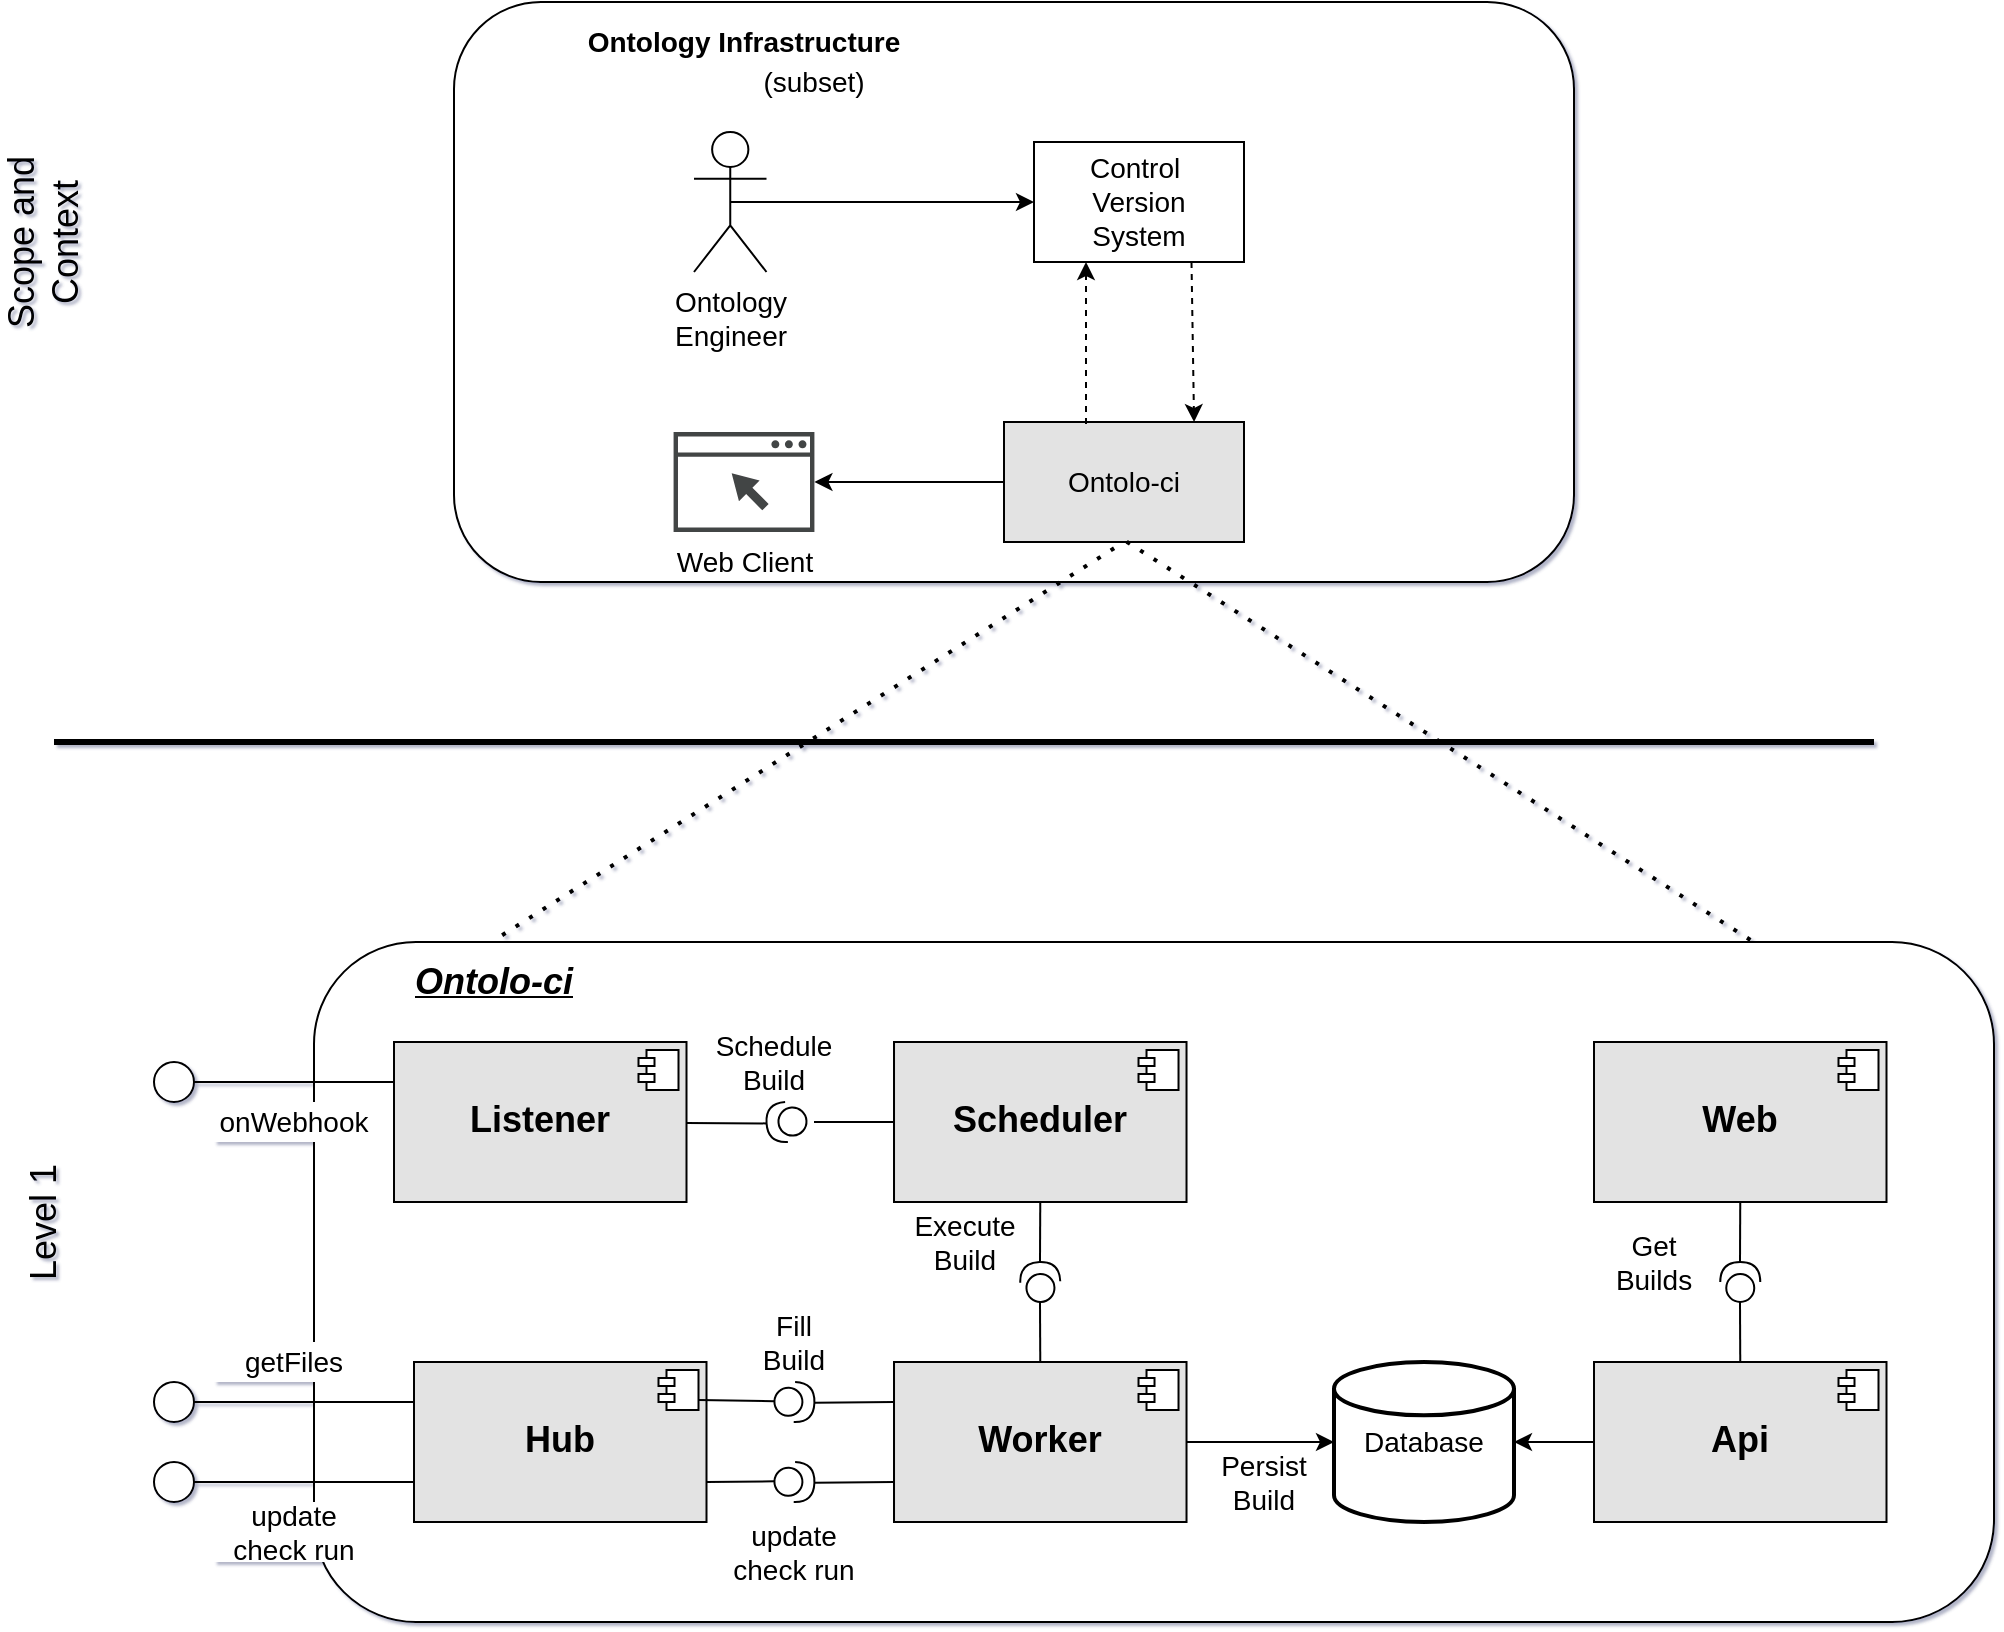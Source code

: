 <mxfile version="14.4.4" type="device"><diagram id="bFg5om8kjGYzL4sReu6u" name="Page-1"><mxGraphModel dx="1822" dy="1092" grid="1" gridSize="10" guides="1" tooltips="1" connect="1" arrows="1" fold="1" page="0" pageScale="1" pageWidth="850" pageHeight="1100" background="none" math="0" shadow="1"><root><mxCell id="0"/><mxCell id="1" parent="0"/><mxCell id="5hVhILKeXO7DL3yJJpuj-1" value="" style="rounded=1;whiteSpace=wrap;html=1;" vertex="1" parent="1"><mxGeometry x="150" y="-70" width="560" height="290" as="geometry"/></mxCell><mxCell id="5hVhILKeXO7DL3yJJpuj-2" value="Control&amp;nbsp;&lt;br style=&quot;font-size: 14px;&quot;&gt;Version&lt;br style=&quot;font-size: 14px;&quot;&gt;System" style="rounded=0;whiteSpace=wrap;html=1;fontStyle=0;fontSize=14;" vertex="1" parent="1"><mxGeometry x="440" width="105" height="60" as="geometry"/></mxCell><mxCell id="5hVhILKeXO7DL3yJJpuj-3" value="Ontology&lt;br&gt;Engineer" style="shape=umlActor;verticalLabelPosition=bottom;verticalAlign=top;html=1;outlineConnect=0;fontSize=14;" vertex="1" parent="1"><mxGeometry x="270" y="-5" width="36.25" height="70" as="geometry"/></mxCell><mxCell id="5hVhILKeXO7DL3yJJpuj-6" value="Ontology Infrastructure" style="text;html=1;strokeColor=none;fillColor=none;align=center;verticalAlign=middle;whiteSpace=wrap;rounded=0;fontSize=14;fontStyle=1" vertex="1" parent="1"><mxGeometry x="200" y="-60" width="190" height="20" as="geometry"/></mxCell><mxCell id="5hVhILKeXO7DL3yJJpuj-8" value="Ontolo-ci" style="rounded=0;whiteSpace=wrap;html=1;fontSize=14;fillColor=#E3E3E3;" vertex="1" parent="1"><mxGeometry x="425" y="140" width="120" height="60" as="geometry"/></mxCell><mxCell id="5hVhILKeXO7DL3yJJpuj-9" value="" style="endArrow=classic;html=1;fontSize=14;exitX=0.75;exitY=1;exitDx=0;exitDy=0;entryX=0.792;entryY=0;entryDx=0;entryDy=0;dashed=1;entryPerimeter=0;" edge="1" parent="1" source="5hVhILKeXO7DL3yJJpuj-2" target="5hVhILKeXO7DL3yJJpuj-8"><mxGeometry width="50" height="50" relative="1" as="geometry"><mxPoint x="470" y="120" as="sourcePoint"/><mxPoint x="530" y="87" as="targetPoint"/></mxGeometry></mxCell><mxCell id="5hVhILKeXO7DL3yJJpuj-10" value="" style="endArrow=classic;html=1;fontSize=14;dashed=1;" edge="1" parent="1"><mxGeometry width="50" height="50" relative="1" as="geometry"><mxPoint x="466" y="141" as="sourcePoint"/><mxPoint x="466" y="60" as="targetPoint"/></mxGeometry></mxCell><mxCell id="5hVhILKeXO7DL3yJJpuj-11" value="" style="endArrow=classic;startArrow=none;html=1;fontSize=14;entryX=0;entryY=0.5;entryDx=0;entryDy=0;exitX=0.5;exitY=0.5;exitDx=0;exitDy=0;exitPerimeter=0;startFill=0;" edge="1" parent="1" source="5hVhILKeXO7DL3yJJpuj-3" target="5hVhILKeXO7DL3yJJpuj-2"><mxGeometry width="50" height="50" relative="1" as="geometry"><mxPoint x="310" y="70" as="sourcePoint"/><mxPoint x="360" y="20" as="targetPoint"/></mxGeometry></mxCell><mxCell id="5hVhILKeXO7DL3yJJpuj-12" value="(subset)" style="text;html=1;strokeColor=none;fillColor=none;align=center;verticalAlign=middle;whiteSpace=wrap;rounded=0;fontSize=14;" vertex="1" parent="1"><mxGeometry x="310" y="-40" width="40" height="20" as="geometry"/></mxCell><mxCell id="5hVhILKeXO7DL3yJJpuj-13" value="Web Client" style="pointerEvents=1;shadow=0;dashed=0;html=1;strokeColor=none;fillColor=#434445;aspect=fixed;labelPosition=center;verticalLabelPosition=bottom;verticalAlign=top;align=center;outlineConnect=0;shape=mxgraph.vvd.web_browser;fontSize=14;" vertex="1" parent="1"><mxGeometry x="259.79" y="145" width="70.42" height="50" as="geometry"/></mxCell><mxCell id="5hVhILKeXO7DL3yJJpuj-14" value="" style="endArrow=classic;html=1;fontSize=14;exitX=0;exitY=0.5;exitDx=0;exitDy=0;" edge="1" parent="1" source="5hVhILKeXO7DL3yJJpuj-8" target="5hVhILKeXO7DL3yJJpuj-13"><mxGeometry width="50" height="50" relative="1" as="geometry"><mxPoint x="360" y="200" as="sourcePoint"/><mxPoint x="410" y="150" as="targetPoint"/></mxGeometry></mxCell><mxCell id="5hVhILKeXO7DL3yJJpuj-16" value="" style="rounded=1;whiteSpace=wrap;html=1;" vertex="1" parent="1"><mxGeometry x="80" y="400" width="840" height="340" as="geometry"/></mxCell><mxCell id="5hVhILKeXO7DL3yJJpuj-17" value="&lt;p style=&quot;text-align: center ; margin: 6px 0px 0px&quot;&gt;&lt;br&gt;&lt;/p&gt;&lt;p style=&quot;text-align: center ; margin: 6px 0px 0px&quot;&gt;&lt;font style=&quot;font-size: 18px&quot;&gt;&lt;b&gt;Listener&lt;/b&gt;&lt;/font&gt;&lt;/p&gt;&lt;p style=&quot;text-align: center ; margin: 0px 0px 0px 8px&quot;&gt;&lt;br&gt;&lt;/p&gt;" style="align=left;overflow=fill;html=1;dropTarget=0;strokeColor=#000000;fillColor=#E3E3E3;fontSize=14;" vertex="1" parent="1"><mxGeometry x="120" y="450" width="146.25" height="80" as="geometry"/></mxCell><mxCell id="5hVhILKeXO7DL3yJJpuj-18" value="" style="shape=component;jettyWidth=8;jettyHeight=4;" vertex="1" parent="5hVhILKeXO7DL3yJJpuj-17"><mxGeometry x="1" width="20" height="20" relative="1" as="geometry"><mxPoint x="-24" y="4" as="offset"/></mxGeometry></mxCell><mxCell id="5hVhILKeXO7DL3yJJpuj-19" value="&lt;p style=&quot;text-align: center ; margin: 6px 0px 0px&quot;&gt;&lt;br&gt;&lt;/p&gt;&lt;p style=&quot;text-align: center ; margin: 6px 0px 0px&quot;&gt;&lt;span style=&quot;font-size: 18px&quot;&gt;&lt;b&gt;Scheduler&lt;/b&gt;&lt;/span&gt;&lt;/p&gt;&lt;p style=&quot;text-align: center ; margin: 0px 0px 0px 8px&quot;&gt;&lt;br&gt;&lt;/p&gt;" style="align=left;overflow=fill;html=1;dropTarget=0;strokeColor=#000000;fillColor=#E3E3E3;fontSize=14;" vertex="1" parent="1"><mxGeometry x="370.01" y="450" width="146.25" height="80" as="geometry"/></mxCell><mxCell id="5hVhILKeXO7DL3yJJpuj-20" value="" style="shape=component;jettyWidth=8;jettyHeight=4;" vertex="1" parent="5hVhILKeXO7DL3yJJpuj-19"><mxGeometry x="1" width="20" height="20" relative="1" as="geometry"><mxPoint x="-24" y="4" as="offset"/></mxGeometry></mxCell><mxCell id="5hVhILKeXO7DL3yJJpuj-21" value="&lt;p style=&quot;text-align: center ; margin: 6px 0px 0px&quot;&gt;&lt;br&gt;&lt;/p&gt;&lt;p style=&quot;text-align: center ; margin: 6px 0px 0px&quot;&gt;&lt;span style=&quot;font-size: 18px&quot;&gt;&lt;b&gt;Hub&lt;/b&gt;&lt;/span&gt;&lt;/p&gt;&lt;p style=&quot;text-align: center ; margin: 0px 0px 0px 8px&quot;&gt;&lt;br&gt;&lt;/p&gt;" style="align=left;overflow=fill;html=1;dropTarget=0;strokeColor=#000000;fillColor=#E3E3E3;fontSize=14;" vertex="1" parent="1"><mxGeometry x="130" y="610" width="146.25" height="80" as="geometry"/></mxCell><mxCell id="5hVhILKeXO7DL3yJJpuj-22" value="" style="shape=component;jettyWidth=8;jettyHeight=4;" vertex="1" parent="5hVhILKeXO7DL3yJJpuj-21"><mxGeometry x="1" width="20" height="20" relative="1" as="geometry"><mxPoint x="-24" y="4" as="offset"/></mxGeometry></mxCell><mxCell id="5hVhILKeXO7DL3yJJpuj-23" value="&lt;p style=&quot;text-align: center ; margin: 6px 0px 0px&quot;&gt;&lt;br&gt;&lt;/p&gt;&lt;p style=&quot;text-align: center ; margin: 6px 0px 0px&quot;&gt;&lt;span style=&quot;font-size: 18px&quot;&gt;&lt;b&gt;Worker&lt;/b&gt;&lt;/span&gt;&lt;/p&gt;&lt;p style=&quot;text-align: center ; margin: 0px 0px 0px 8px&quot;&gt;&lt;br&gt;&lt;/p&gt;" style="align=left;overflow=fill;html=1;dropTarget=0;strokeColor=#000000;fillColor=#E3E3E3;fontSize=14;" vertex="1" parent="1"><mxGeometry x="370.01" y="610" width="146.25" height="80" as="geometry"/></mxCell><mxCell id="5hVhILKeXO7DL3yJJpuj-24" value="" style="shape=component;jettyWidth=8;jettyHeight=4;" vertex="1" parent="5hVhILKeXO7DL3yJJpuj-23"><mxGeometry x="1" width="20" height="20" relative="1" as="geometry"><mxPoint x="-24" y="4" as="offset"/></mxGeometry></mxCell><mxCell id="5hVhILKeXO7DL3yJJpuj-25" value="&lt;p style=&quot;text-align: center ; margin: 6px 0px 0px&quot;&gt;&lt;br&gt;&lt;/p&gt;&lt;p style=&quot;text-align: center ; margin: 6px 0px 0px&quot;&gt;&lt;span style=&quot;font-size: 18px&quot;&gt;&lt;b&gt;Api&lt;/b&gt;&lt;/span&gt;&lt;/p&gt;&lt;p style=&quot;text-align: center ; margin: 0px 0px 0px 8px&quot;&gt;&lt;br&gt;&lt;/p&gt;" style="align=left;overflow=fill;html=1;dropTarget=0;strokeColor=#000000;fillColor=#E3E3E3;fontSize=14;" vertex="1" parent="1"><mxGeometry x="720" y="610" width="146.25" height="80" as="geometry"/></mxCell><mxCell id="5hVhILKeXO7DL3yJJpuj-26" value="" style="shape=component;jettyWidth=8;jettyHeight=4;" vertex="1" parent="5hVhILKeXO7DL3yJJpuj-25"><mxGeometry x="1" width="20" height="20" relative="1" as="geometry"><mxPoint x="-24" y="4" as="offset"/></mxGeometry></mxCell><mxCell id="5hVhILKeXO7DL3yJJpuj-27" value="&lt;p style=&quot;text-align: center ; margin: 6px 0px 0px&quot;&gt;&lt;br&gt;&lt;/p&gt;&lt;p style=&quot;text-align: center ; margin: 6px 0px 0px&quot;&gt;&lt;span style=&quot;font-size: 18px&quot;&gt;&lt;b&gt;Web&lt;/b&gt;&lt;/span&gt;&lt;/p&gt;&lt;p style=&quot;text-align: center ; margin: 0px 0px 0px 8px&quot;&gt;&lt;br&gt;&lt;/p&gt;" style="align=left;overflow=fill;html=1;dropTarget=0;strokeColor=#000000;fillColor=#E3E3E3;fontSize=14;" vertex="1" parent="1"><mxGeometry x="720" y="450" width="146.25" height="80" as="geometry"/></mxCell><mxCell id="5hVhILKeXO7DL3yJJpuj-28" value="" style="shape=component;jettyWidth=8;jettyHeight=4;" vertex="1" parent="5hVhILKeXO7DL3yJJpuj-27"><mxGeometry x="1" width="20" height="20" relative="1" as="geometry"><mxPoint x="-24" y="4" as="offset"/></mxGeometry></mxCell><mxCell id="5hVhILKeXO7DL3yJJpuj-33" value="" style="ellipse;whiteSpace=wrap;html=1;fontSize=14;" vertex="1" parent="1"><mxGeometry y="460" width="20" height="20" as="geometry"/></mxCell><mxCell id="5hVhILKeXO7DL3yJJpuj-34" value="" style="endArrow=none;html=1;fontSize=14;strokeWidth=3;" edge="1" parent="1"><mxGeometry width="50" height="50" relative="1" as="geometry"><mxPoint x="-50" y="300" as="sourcePoint"/><mxPoint x="860" y="300" as="targetPoint"/></mxGeometry></mxCell><mxCell id="5hVhILKeXO7DL3yJJpuj-35" value="" style="endArrow=none;dashed=1;html=1;dashPattern=1 3;strokeWidth=2;fontSize=14;entryX=0.5;entryY=1;entryDx=0;entryDy=0;exitX=0.112;exitY=-0.01;exitDx=0;exitDy=0;exitPerimeter=0;" edge="1" parent="1" source="5hVhILKeXO7DL3yJJpuj-16" target="5hVhILKeXO7DL3yJJpuj-8"><mxGeometry width="50" height="50" relative="1" as="geometry"><mxPoint x="400" y="280" as="sourcePoint"/><mxPoint x="450" y="230" as="targetPoint"/></mxGeometry></mxCell><mxCell id="5hVhILKeXO7DL3yJJpuj-36" value="" style="endArrow=none;dashed=1;html=1;dashPattern=1 3;strokeWidth=2;fontSize=14;exitX=0.855;exitY=-0.003;exitDx=0;exitDy=0;exitPerimeter=0;" edge="1" parent="1" source="5hVhILKeXO7DL3yJJpuj-16"><mxGeometry width="50" height="50" relative="1" as="geometry"><mxPoint x="176.24" y="407.1" as="sourcePoint"/><mxPoint x="485" y="199" as="targetPoint"/></mxGeometry></mxCell><mxCell id="5hVhILKeXO7DL3yJJpuj-37" value="Ontolo-ci" style="text;html=1;strokeColor=none;fillColor=none;align=center;verticalAlign=middle;whiteSpace=wrap;rounded=0;fontSize=18;fontStyle=7" vertex="1" parent="1"><mxGeometry x="110" y="410" width="120" height="20" as="geometry"/></mxCell><mxCell id="5hVhILKeXO7DL3yJJpuj-39" value="" style="endArrow=none;html=1;strokeWidth=1;fontSize=18;entryX=0;entryY=0.25;entryDx=0;entryDy=0;exitX=1;exitY=0.5;exitDx=0;exitDy=0;" edge="1" parent="1" source="5hVhILKeXO7DL3yJJpuj-33" target="5hVhILKeXO7DL3yJJpuj-17"><mxGeometry width="50" height="50" relative="1" as="geometry"><mxPoint x="20" y="520" as="sourcePoint"/><mxPoint x="70" y="470" as="targetPoint"/></mxGeometry></mxCell><mxCell id="5hVhILKeXO7DL3yJJpuj-40" value="onWebhook" style="text;html=1;strokeColor=none;align=center;verticalAlign=middle;whiteSpace=wrap;rounded=0;fontSize=14;fillColor=#ffffff;" vertex="1" parent="1"><mxGeometry x="30" y="480" width="80" height="20" as="geometry"/></mxCell><mxCell id="5hVhILKeXO7DL3yJJpuj-44" value="Schedule Build" style="text;html=1;strokeColor=none;fillColor=none;align=center;verticalAlign=middle;whiteSpace=wrap;rounded=0;fontSize=14;" vertex="1" parent="1"><mxGeometry x="290" y="450" width="40" height="20" as="geometry"/></mxCell><mxCell id="5hVhILKeXO7DL3yJJpuj-52" value="" style="shape=providedRequiredInterface;html=1;verticalLabelPosition=bottom;strokeColor=#000000;fillColor=#ffffff;fontSize=14;rotation=-92;" vertex="1" parent="1"><mxGeometry x="433.13" y="560" width="20" height="20" as="geometry"/></mxCell><mxCell id="5hVhILKeXO7DL3yJJpuj-54" value="" style="endArrow=none;html=1;strokeWidth=1;fontSize=14;entryX=0.5;entryY=1;entryDx=0;entryDy=0;" edge="1" parent="1" target="5hVhILKeXO7DL3yJJpuj-19"><mxGeometry width="50" height="50" relative="1" as="geometry"><mxPoint x="443" y="560" as="sourcePoint"/><mxPoint x="450" y="550" as="targetPoint"/></mxGeometry></mxCell><mxCell id="5hVhILKeXO7DL3yJJpuj-55" value="" style="endArrow=none;html=1;strokeWidth=1;fontSize=14;exitX=0.5;exitY=0;exitDx=0;exitDy=0;" edge="1" parent="1" source="5hVhILKeXO7DL3yJJpuj-23"><mxGeometry width="50" height="50" relative="1" as="geometry"><mxPoint x="410" y="640" as="sourcePoint"/><mxPoint x="443" y="580" as="targetPoint"/></mxGeometry></mxCell><mxCell id="5hVhILKeXO7DL3yJJpuj-56" value="" style="shape=providedRequiredInterface;html=1;verticalLabelPosition=bottom;strokeColor=#000000;fillColor=#ffffff;fontSize=14;rotation=-184;" vertex="1" parent="1"><mxGeometry x="306.25" y="480" width="20" height="20" as="geometry"/></mxCell><mxCell id="5hVhILKeXO7DL3yJJpuj-57" value="" style="endArrow=none;html=1;strokeWidth=1;fontSize=14;entryX=0;entryY=0.5;entryDx=0;entryDy=0;" edge="1" parent="1" target="5hVhILKeXO7DL3yJJpuj-19"><mxGeometry width="50" height="50" relative="1" as="geometry"><mxPoint x="330" y="490" as="sourcePoint"/><mxPoint x="340" y="480" as="targetPoint"/></mxGeometry></mxCell><mxCell id="5hVhILKeXO7DL3yJJpuj-58" value="" style="endArrow=none;html=1;strokeWidth=1;fontSize=14;entryX=1;entryY=0.5;entryDx=0;entryDy=0;entryPerimeter=0;" edge="1" parent="1" source="5hVhILKeXO7DL3yJJpuj-17" target="5hVhILKeXO7DL3yJJpuj-56"><mxGeometry width="50" height="50" relative="1" as="geometry"><mxPoint x="230" y="560" as="sourcePoint"/><mxPoint x="300" y="489" as="targetPoint"/></mxGeometry></mxCell><mxCell id="5hVhILKeXO7DL3yJJpuj-59" value="" style="shape=providedRequiredInterface;html=1;verticalLabelPosition=bottom;strokeColor=#000000;fillColor=#ffffff;fontSize=14;rotation=2;" vertex="1" parent="1"><mxGeometry x="310.21" y="620" width="20" height="20" as="geometry"/></mxCell><mxCell id="5hVhILKeXO7DL3yJJpuj-60" value="" style="endArrow=none;html=1;strokeWidth=1;fontSize=14;entryX=0;entryY=0.25;entryDx=0;entryDy=0;exitX=1;exitY=0.5;exitDx=0;exitDy=0;exitPerimeter=0;" edge="1" parent="1" source="5hVhILKeXO7DL3yJJpuj-59" target="5hVhILKeXO7DL3yJJpuj-23"><mxGeometry width="50" height="50" relative="1" as="geometry"><mxPoint x="330" y="650" as="sourcePoint"/><mxPoint x="370" y="630" as="targetPoint"/></mxGeometry></mxCell><mxCell id="5hVhILKeXO7DL3yJJpuj-61" value="" style="endArrow=none;html=1;strokeWidth=1;fontSize=14;exitX=1;exitY=0.75;exitDx=0;exitDy=0;entryX=0;entryY=0.5;entryDx=0;entryDy=0;entryPerimeter=0;" edge="1" parent="1" source="5hVhILKeXO7DL3yJJpuj-22" target="5hVhILKeXO7DL3yJJpuj-59"><mxGeometry width="50" height="50" relative="1" as="geometry"><mxPoint x="260" y="690" as="sourcePoint"/><mxPoint x="310" y="650" as="targetPoint"/></mxGeometry></mxCell><mxCell id="5hVhILKeXO7DL3yJJpuj-62" value="Execute Build" style="text;html=1;strokeColor=none;fillColor=none;align=center;verticalAlign=middle;whiteSpace=wrap;rounded=0;fontSize=14;" vertex="1" parent="1"><mxGeometry x="378.13" y="540" width="55" height="20" as="geometry"/></mxCell><mxCell id="5hVhILKeXO7DL3yJJpuj-63" value="Fill Build" style="text;html=1;strokeColor=none;fillColor=none;align=center;verticalAlign=middle;whiteSpace=wrap;rounded=0;fontSize=14;" vertex="1" parent="1"><mxGeometry x="300.21" y="590" width="40" height="20" as="geometry"/></mxCell><mxCell id="5hVhILKeXO7DL3yJJpuj-64" value="" style="shape=providedRequiredInterface;html=1;verticalLabelPosition=bottom;strokeColor=#000000;fillColor=#ffffff;fontSize=14;rotation=-90;" vertex="1" parent="1"><mxGeometry x="783.13" y="560" width="20" height="20" as="geometry"/></mxCell><mxCell id="5hVhILKeXO7DL3yJJpuj-65" value="" style="endArrow=none;html=1;strokeWidth=1;fontSize=14;exitX=0.5;exitY=1;exitDx=0;exitDy=0;" edge="1" parent="1" source="5hVhILKeXO7DL3yJJpuj-27"><mxGeometry width="50" height="50" relative="1" as="geometry"><mxPoint x="750" y="590" as="sourcePoint"/><mxPoint x="793" y="560" as="targetPoint"/></mxGeometry></mxCell><mxCell id="5hVhILKeXO7DL3yJJpuj-66" value="" style="endArrow=none;html=1;strokeWidth=1;fontSize=14;exitX=0.5;exitY=0;exitDx=0;exitDy=0;" edge="1" parent="1" source="5hVhILKeXO7DL3yJJpuj-25"><mxGeometry width="50" height="50" relative="1" as="geometry"><mxPoint x="780" y="640" as="sourcePoint"/><mxPoint x="793" y="580" as="targetPoint"/></mxGeometry></mxCell><mxCell id="5hVhILKeXO7DL3yJJpuj-67" value="Get&lt;br&gt;Builds" style="text;html=1;strokeColor=none;fillColor=none;align=center;verticalAlign=middle;whiteSpace=wrap;rounded=0;fontSize=14;" vertex="1" parent="1"><mxGeometry x="730" y="550" width="40" height="20" as="geometry"/></mxCell><mxCell id="5hVhILKeXO7DL3yJJpuj-68" value="Database" style="strokeWidth=2;html=1;shape=mxgraph.flowchart.database;whiteSpace=wrap;fillColor=#ffffff;fontSize=14;" vertex="1" parent="1"><mxGeometry x="590" y="610" width="90" height="80" as="geometry"/></mxCell><mxCell id="5hVhILKeXO7DL3yJJpuj-69" value="" style="endArrow=classic;html=1;strokeWidth=1;fontSize=14;entryX=0;entryY=0.5;entryDx=0;entryDy=0;entryPerimeter=0;" edge="1" parent="1" source="5hVhILKeXO7DL3yJJpuj-23" target="5hVhILKeXO7DL3yJJpuj-68"><mxGeometry width="50" height="50" relative="1" as="geometry"><mxPoint x="510" y="680" as="sourcePoint"/><mxPoint x="560" y="630" as="targetPoint"/></mxGeometry></mxCell><mxCell id="5hVhILKeXO7DL3yJJpuj-70" value="" style="endArrow=classic;html=1;strokeWidth=1;fontSize=14;entryX=1;entryY=0.5;entryDx=0;entryDy=0;entryPerimeter=0;exitX=0;exitY=0.5;exitDx=0;exitDy=0;" edge="1" parent="1" source="5hVhILKeXO7DL3yJJpuj-25" target="5hVhILKeXO7DL3yJJpuj-68"><mxGeometry width="50" height="50" relative="1" as="geometry"><mxPoint x="660" y="690" as="sourcePoint"/><mxPoint x="710" y="640" as="targetPoint"/></mxGeometry></mxCell><mxCell id="5hVhILKeXO7DL3yJJpuj-71" value="Persist&lt;br&gt;Build" style="text;html=1;strokeColor=none;fillColor=none;align=center;verticalAlign=middle;whiteSpace=wrap;rounded=0;fontSize=14;" vertex="1" parent="1"><mxGeometry x="530" y="660" width="50" height="20" as="geometry"/></mxCell><mxCell id="5hVhILKeXO7DL3yJJpuj-72" value="" style="ellipse;whiteSpace=wrap;html=1;fontSize=14;" vertex="1" parent="1"><mxGeometry y="620" width="20" height="20" as="geometry"/></mxCell><mxCell id="5hVhILKeXO7DL3yJJpuj-73" value="" style="endArrow=none;html=1;strokeWidth=1;fontSize=14;entryX=0;entryY=0.25;entryDx=0;entryDy=0;exitX=1;exitY=0.5;exitDx=0;exitDy=0;" edge="1" parent="1" source="5hVhILKeXO7DL3yJJpuj-72" target="5hVhILKeXO7DL3yJJpuj-21"><mxGeometry width="50" height="50" relative="1" as="geometry"><mxPoint x="40" y="690" as="sourcePoint"/><mxPoint x="90" y="640" as="targetPoint"/></mxGeometry></mxCell><mxCell id="5hVhILKeXO7DL3yJJpuj-74" value="&lt;span style=&quot;font-size: 18px;&quot;&gt;Scope and&lt;br style=&quot;font-size: 18px;&quot;&gt;Context&lt;/span&gt;" style="text;html=1;strokeColor=none;fillColor=none;align=center;verticalAlign=middle;whiteSpace=wrap;rounded=0;fontSize=18;rotation=-90;fontStyle=0" vertex="1" parent="1"><mxGeometry x="-110" y="40" width="110" height="20" as="geometry"/></mxCell><mxCell id="5hVhILKeXO7DL3yJJpuj-75" value="Level 1" style="text;html=1;strokeColor=none;fillColor=none;align=center;verticalAlign=middle;whiteSpace=wrap;rounded=0;fontSize=18;rotation=-90;fontStyle=0" vertex="1" parent="1"><mxGeometry x="-110" y="530" width="110" height="20" as="geometry"/></mxCell><mxCell id="5hVhILKeXO7DL3yJJpuj-76" value="" style="ellipse;whiteSpace=wrap;html=1;fontSize=14;" vertex="1" parent="1"><mxGeometry y="660" width="20" height="20" as="geometry"/></mxCell><mxCell id="5hVhILKeXO7DL3yJJpuj-77" value="" style="endArrow=none;html=1;strokeWidth=1;fontSize=14;entryX=0;entryY=0.25;entryDx=0;entryDy=0;exitX=1;exitY=0.5;exitDx=0;exitDy=0;" edge="1" parent="1" source="5hVhILKeXO7DL3yJJpuj-76"><mxGeometry width="50" height="50" relative="1" as="geometry"><mxPoint x="40" y="730" as="sourcePoint"/><mxPoint x="130" y="670" as="targetPoint"/></mxGeometry></mxCell><mxCell id="5hVhILKeXO7DL3yJJpuj-78" value="getFiles" style="text;html=1;strokeColor=none;align=center;verticalAlign=middle;whiteSpace=wrap;rounded=0;fontSize=14;fillColor=#ffffff;" vertex="1" parent="1"><mxGeometry x="30" y="600" width="80" height="20" as="geometry"/></mxCell><mxCell id="5hVhILKeXO7DL3yJJpuj-79" value="update check run" style="text;html=1;strokeColor=none;align=center;verticalAlign=middle;whiteSpace=wrap;rounded=0;fontSize=14;fillColor=#ffffff;" vertex="1" parent="1"><mxGeometry x="30" y="680" width="80" height="30" as="geometry"/></mxCell><mxCell id="5hVhILKeXO7DL3yJJpuj-82" value="" style="shape=providedRequiredInterface;html=1;verticalLabelPosition=bottom;strokeColor=#000000;fillColor=#ffffff;fontSize=14;rotation=2;" vertex="1" parent="1"><mxGeometry x="310.21" y="660" width="20" height="20" as="geometry"/></mxCell><mxCell id="5hVhILKeXO7DL3yJJpuj-83" value="" style="endArrow=none;html=1;strokeWidth=1;fontSize=14;entryX=0;entryY=0.75;entryDx=0;entryDy=0;exitX=1;exitY=0.5;exitDx=0;exitDy=0;exitPerimeter=0;" edge="1" parent="1" source="5hVhILKeXO7DL3yJJpuj-82" target="5hVhILKeXO7DL3yJJpuj-23"><mxGeometry width="50" height="50" relative="1" as="geometry"><mxPoint x="340.204" y="640.349" as="sourcePoint"/><mxPoint x="380.01" y="640" as="targetPoint"/></mxGeometry></mxCell><mxCell id="5hVhILKeXO7DL3yJJpuj-84" value="" style="endArrow=none;html=1;strokeWidth=1;fontSize=14;exitX=1;exitY=0.75;exitDx=0;exitDy=0;entryX=0;entryY=0.5;entryDx=0;entryDy=0;entryPerimeter=0;" edge="1" parent="1" source="5hVhILKeXO7DL3yJJpuj-21" target="5hVhILKeXO7DL3yJJpuj-82"><mxGeometry width="50" height="50" relative="1" as="geometry"><mxPoint x="282.25" y="639" as="sourcePoint"/><mxPoint x="320.216" y="639.651" as="targetPoint"/></mxGeometry></mxCell><mxCell id="5hVhILKeXO7DL3yJJpuj-85" value="update check run" style="text;html=1;strokeColor=none;align=center;verticalAlign=middle;whiteSpace=wrap;rounded=0;fontSize=14;fillColor=#ffffff;" vertex="1" parent="1"><mxGeometry x="280.21" y="690" width="80" height="30" as="geometry"/></mxCell></root></mxGraphModel></diagram></mxfile>